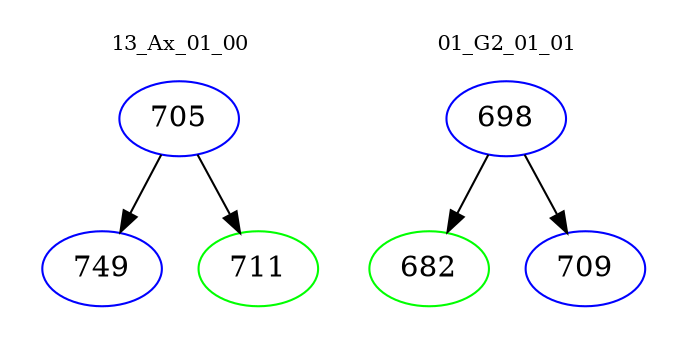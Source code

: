 digraph{
subgraph cluster_0 {
color = white
label = "13_Ax_01_00";
fontsize=10;
T0_705 [label="705", color="blue"]
T0_705 -> T0_749 [color="black"]
T0_749 [label="749", color="blue"]
T0_705 -> T0_711 [color="black"]
T0_711 [label="711", color="green"]
}
subgraph cluster_1 {
color = white
label = "01_G2_01_01";
fontsize=10;
T1_698 [label="698", color="blue"]
T1_698 -> T1_682 [color="black"]
T1_682 [label="682", color="green"]
T1_698 -> T1_709 [color="black"]
T1_709 [label="709", color="blue"]
}
}
